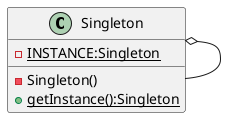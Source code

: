 @startuml
'https://plantuml.com/class-diagram

class Singleton {
    -{static}INSTANCE:Singleton
    -Singleton()
    +{static}getInstance():Singleton
}
Singleton o-- Singleton
@enduml